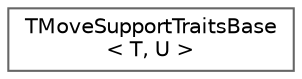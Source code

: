 digraph "Graphical Class Hierarchy"
{
 // INTERACTIVE_SVG=YES
 // LATEX_PDF_SIZE
  bgcolor="transparent";
  edge [fontname=Helvetica,fontsize=10,labelfontname=Helvetica,labelfontsize=10];
  node [fontname=Helvetica,fontsize=10,shape=box,height=0.2,width=0.4];
  rankdir="LR";
  Node0 [id="Node000000",label="TMoveSupportTraitsBase\l\< T, U \>",height=0.2,width=0.4,color="grey40", fillcolor="white", style="filled",URL="$d4/d99/structTMoveSupportTraitsBase.html",tooltip=" "];
}
